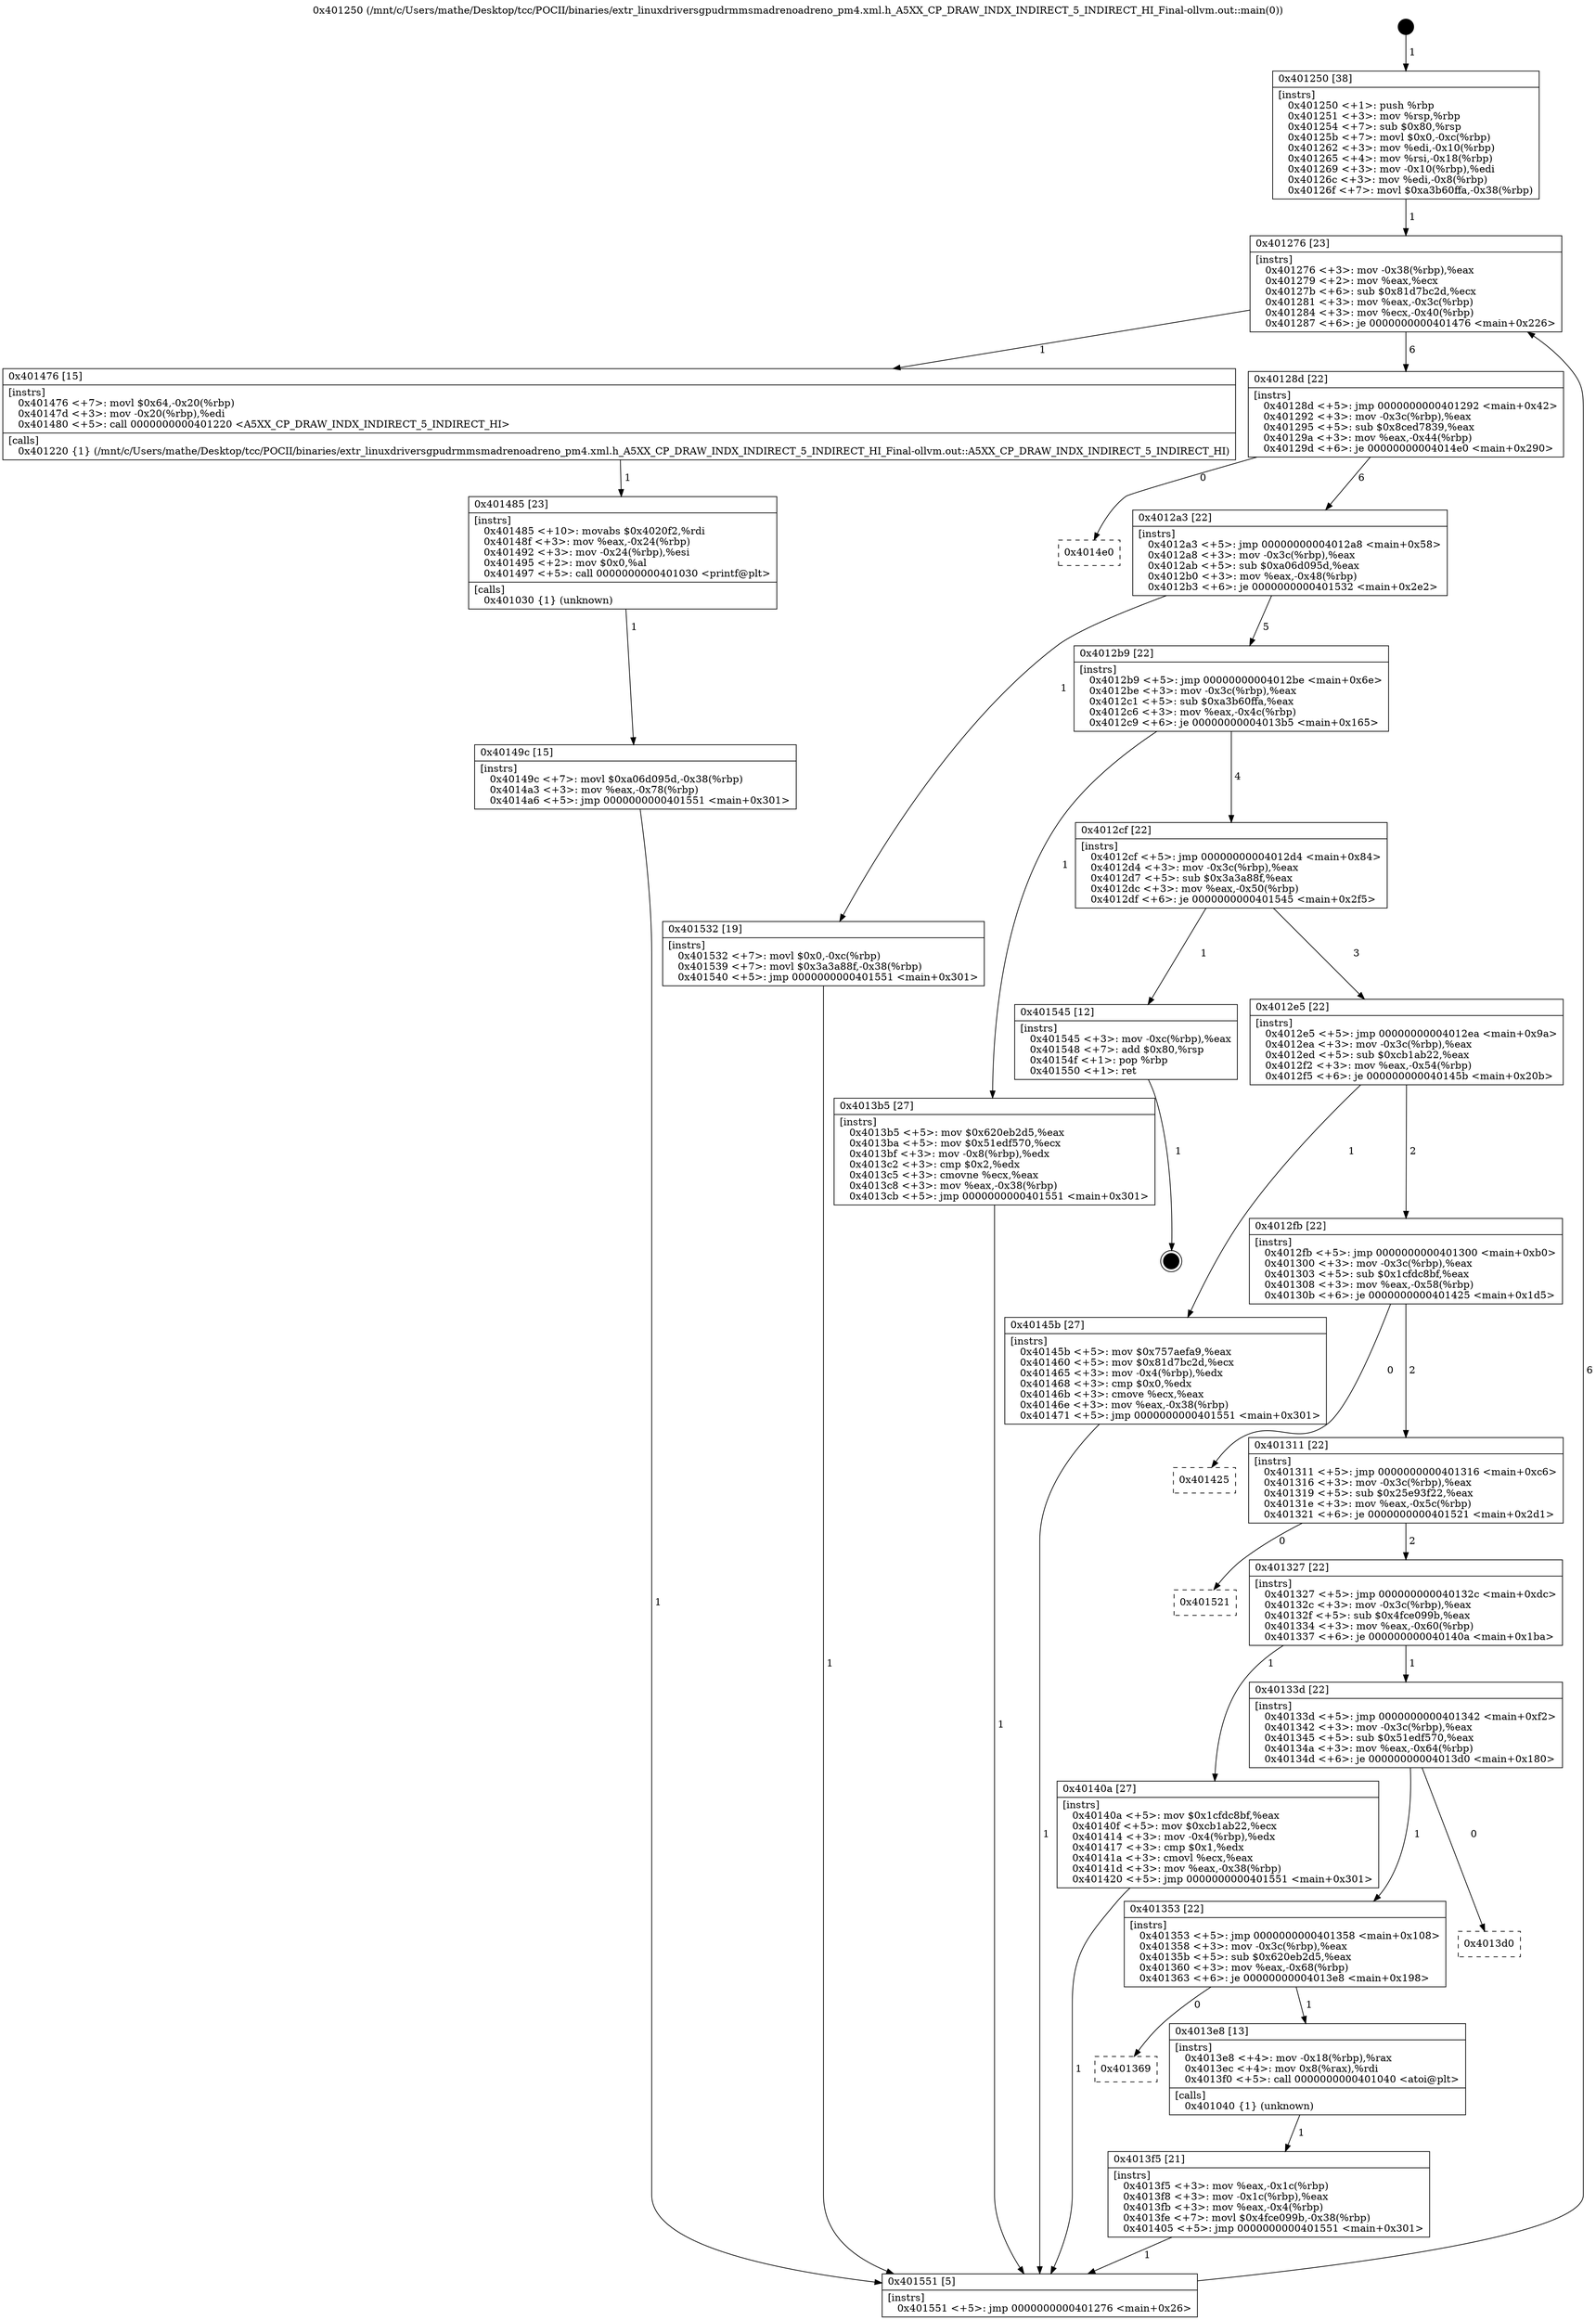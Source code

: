 digraph "0x401250" {
  label = "0x401250 (/mnt/c/Users/mathe/Desktop/tcc/POCII/binaries/extr_linuxdriversgpudrmmsmadrenoadreno_pm4.xml.h_A5XX_CP_DRAW_INDX_INDIRECT_5_INDIRECT_HI_Final-ollvm.out::main(0))"
  labelloc = "t"
  node[shape=record]

  Entry [label="",width=0.3,height=0.3,shape=circle,fillcolor=black,style=filled]
  "0x401276" [label="{
     0x401276 [23]\l
     | [instrs]\l
     &nbsp;&nbsp;0x401276 \<+3\>: mov -0x38(%rbp),%eax\l
     &nbsp;&nbsp;0x401279 \<+2\>: mov %eax,%ecx\l
     &nbsp;&nbsp;0x40127b \<+6\>: sub $0x81d7bc2d,%ecx\l
     &nbsp;&nbsp;0x401281 \<+3\>: mov %eax,-0x3c(%rbp)\l
     &nbsp;&nbsp;0x401284 \<+3\>: mov %ecx,-0x40(%rbp)\l
     &nbsp;&nbsp;0x401287 \<+6\>: je 0000000000401476 \<main+0x226\>\l
  }"]
  "0x401476" [label="{
     0x401476 [15]\l
     | [instrs]\l
     &nbsp;&nbsp;0x401476 \<+7\>: movl $0x64,-0x20(%rbp)\l
     &nbsp;&nbsp;0x40147d \<+3\>: mov -0x20(%rbp),%edi\l
     &nbsp;&nbsp;0x401480 \<+5\>: call 0000000000401220 \<A5XX_CP_DRAW_INDX_INDIRECT_5_INDIRECT_HI\>\l
     | [calls]\l
     &nbsp;&nbsp;0x401220 \{1\} (/mnt/c/Users/mathe/Desktop/tcc/POCII/binaries/extr_linuxdriversgpudrmmsmadrenoadreno_pm4.xml.h_A5XX_CP_DRAW_INDX_INDIRECT_5_INDIRECT_HI_Final-ollvm.out::A5XX_CP_DRAW_INDX_INDIRECT_5_INDIRECT_HI)\l
  }"]
  "0x40128d" [label="{
     0x40128d [22]\l
     | [instrs]\l
     &nbsp;&nbsp;0x40128d \<+5\>: jmp 0000000000401292 \<main+0x42\>\l
     &nbsp;&nbsp;0x401292 \<+3\>: mov -0x3c(%rbp),%eax\l
     &nbsp;&nbsp;0x401295 \<+5\>: sub $0x8ced7839,%eax\l
     &nbsp;&nbsp;0x40129a \<+3\>: mov %eax,-0x44(%rbp)\l
     &nbsp;&nbsp;0x40129d \<+6\>: je 00000000004014e0 \<main+0x290\>\l
  }"]
  Exit [label="",width=0.3,height=0.3,shape=circle,fillcolor=black,style=filled,peripheries=2]
  "0x4014e0" [label="{
     0x4014e0\l
  }", style=dashed]
  "0x4012a3" [label="{
     0x4012a3 [22]\l
     | [instrs]\l
     &nbsp;&nbsp;0x4012a3 \<+5\>: jmp 00000000004012a8 \<main+0x58\>\l
     &nbsp;&nbsp;0x4012a8 \<+3\>: mov -0x3c(%rbp),%eax\l
     &nbsp;&nbsp;0x4012ab \<+5\>: sub $0xa06d095d,%eax\l
     &nbsp;&nbsp;0x4012b0 \<+3\>: mov %eax,-0x48(%rbp)\l
     &nbsp;&nbsp;0x4012b3 \<+6\>: je 0000000000401532 \<main+0x2e2\>\l
  }"]
  "0x40149c" [label="{
     0x40149c [15]\l
     | [instrs]\l
     &nbsp;&nbsp;0x40149c \<+7\>: movl $0xa06d095d,-0x38(%rbp)\l
     &nbsp;&nbsp;0x4014a3 \<+3\>: mov %eax,-0x78(%rbp)\l
     &nbsp;&nbsp;0x4014a6 \<+5\>: jmp 0000000000401551 \<main+0x301\>\l
  }"]
  "0x401532" [label="{
     0x401532 [19]\l
     | [instrs]\l
     &nbsp;&nbsp;0x401532 \<+7\>: movl $0x0,-0xc(%rbp)\l
     &nbsp;&nbsp;0x401539 \<+7\>: movl $0x3a3a88f,-0x38(%rbp)\l
     &nbsp;&nbsp;0x401540 \<+5\>: jmp 0000000000401551 \<main+0x301\>\l
  }"]
  "0x4012b9" [label="{
     0x4012b9 [22]\l
     | [instrs]\l
     &nbsp;&nbsp;0x4012b9 \<+5\>: jmp 00000000004012be \<main+0x6e\>\l
     &nbsp;&nbsp;0x4012be \<+3\>: mov -0x3c(%rbp),%eax\l
     &nbsp;&nbsp;0x4012c1 \<+5\>: sub $0xa3b60ffa,%eax\l
     &nbsp;&nbsp;0x4012c6 \<+3\>: mov %eax,-0x4c(%rbp)\l
     &nbsp;&nbsp;0x4012c9 \<+6\>: je 00000000004013b5 \<main+0x165\>\l
  }"]
  "0x401485" [label="{
     0x401485 [23]\l
     | [instrs]\l
     &nbsp;&nbsp;0x401485 \<+10\>: movabs $0x4020f2,%rdi\l
     &nbsp;&nbsp;0x40148f \<+3\>: mov %eax,-0x24(%rbp)\l
     &nbsp;&nbsp;0x401492 \<+3\>: mov -0x24(%rbp),%esi\l
     &nbsp;&nbsp;0x401495 \<+2\>: mov $0x0,%al\l
     &nbsp;&nbsp;0x401497 \<+5\>: call 0000000000401030 \<printf@plt\>\l
     | [calls]\l
     &nbsp;&nbsp;0x401030 \{1\} (unknown)\l
  }"]
  "0x4013b5" [label="{
     0x4013b5 [27]\l
     | [instrs]\l
     &nbsp;&nbsp;0x4013b5 \<+5\>: mov $0x620eb2d5,%eax\l
     &nbsp;&nbsp;0x4013ba \<+5\>: mov $0x51edf570,%ecx\l
     &nbsp;&nbsp;0x4013bf \<+3\>: mov -0x8(%rbp),%edx\l
     &nbsp;&nbsp;0x4013c2 \<+3\>: cmp $0x2,%edx\l
     &nbsp;&nbsp;0x4013c5 \<+3\>: cmovne %ecx,%eax\l
     &nbsp;&nbsp;0x4013c8 \<+3\>: mov %eax,-0x38(%rbp)\l
     &nbsp;&nbsp;0x4013cb \<+5\>: jmp 0000000000401551 \<main+0x301\>\l
  }"]
  "0x4012cf" [label="{
     0x4012cf [22]\l
     | [instrs]\l
     &nbsp;&nbsp;0x4012cf \<+5\>: jmp 00000000004012d4 \<main+0x84\>\l
     &nbsp;&nbsp;0x4012d4 \<+3\>: mov -0x3c(%rbp),%eax\l
     &nbsp;&nbsp;0x4012d7 \<+5\>: sub $0x3a3a88f,%eax\l
     &nbsp;&nbsp;0x4012dc \<+3\>: mov %eax,-0x50(%rbp)\l
     &nbsp;&nbsp;0x4012df \<+6\>: je 0000000000401545 \<main+0x2f5\>\l
  }"]
  "0x401551" [label="{
     0x401551 [5]\l
     | [instrs]\l
     &nbsp;&nbsp;0x401551 \<+5\>: jmp 0000000000401276 \<main+0x26\>\l
  }"]
  "0x401250" [label="{
     0x401250 [38]\l
     | [instrs]\l
     &nbsp;&nbsp;0x401250 \<+1\>: push %rbp\l
     &nbsp;&nbsp;0x401251 \<+3\>: mov %rsp,%rbp\l
     &nbsp;&nbsp;0x401254 \<+7\>: sub $0x80,%rsp\l
     &nbsp;&nbsp;0x40125b \<+7\>: movl $0x0,-0xc(%rbp)\l
     &nbsp;&nbsp;0x401262 \<+3\>: mov %edi,-0x10(%rbp)\l
     &nbsp;&nbsp;0x401265 \<+4\>: mov %rsi,-0x18(%rbp)\l
     &nbsp;&nbsp;0x401269 \<+3\>: mov -0x10(%rbp),%edi\l
     &nbsp;&nbsp;0x40126c \<+3\>: mov %edi,-0x8(%rbp)\l
     &nbsp;&nbsp;0x40126f \<+7\>: movl $0xa3b60ffa,-0x38(%rbp)\l
  }"]
  "0x4013f5" [label="{
     0x4013f5 [21]\l
     | [instrs]\l
     &nbsp;&nbsp;0x4013f5 \<+3\>: mov %eax,-0x1c(%rbp)\l
     &nbsp;&nbsp;0x4013f8 \<+3\>: mov -0x1c(%rbp),%eax\l
     &nbsp;&nbsp;0x4013fb \<+3\>: mov %eax,-0x4(%rbp)\l
     &nbsp;&nbsp;0x4013fe \<+7\>: movl $0x4fce099b,-0x38(%rbp)\l
     &nbsp;&nbsp;0x401405 \<+5\>: jmp 0000000000401551 \<main+0x301\>\l
  }"]
  "0x401545" [label="{
     0x401545 [12]\l
     | [instrs]\l
     &nbsp;&nbsp;0x401545 \<+3\>: mov -0xc(%rbp),%eax\l
     &nbsp;&nbsp;0x401548 \<+7\>: add $0x80,%rsp\l
     &nbsp;&nbsp;0x40154f \<+1\>: pop %rbp\l
     &nbsp;&nbsp;0x401550 \<+1\>: ret\l
  }"]
  "0x4012e5" [label="{
     0x4012e5 [22]\l
     | [instrs]\l
     &nbsp;&nbsp;0x4012e5 \<+5\>: jmp 00000000004012ea \<main+0x9a\>\l
     &nbsp;&nbsp;0x4012ea \<+3\>: mov -0x3c(%rbp),%eax\l
     &nbsp;&nbsp;0x4012ed \<+5\>: sub $0xcb1ab22,%eax\l
     &nbsp;&nbsp;0x4012f2 \<+3\>: mov %eax,-0x54(%rbp)\l
     &nbsp;&nbsp;0x4012f5 \<+6\>: je 000000000040145b \<main+0x20b\>\l
  }"]
  "0x401369" [label="{
     0x401369\l
  }", style=dashed]
  "0x40145b" [label="{
     0x40145b [27]\l
     | [instrs]\l
     &nbsp;&nbsp;0x40145b \<+5\>: mov $0x757aefa9,%eax\l
     &nbsp;&nbsp;0x401460 \<+5\>: mov $0x81d7bc2d,%ecx\l
     &nbsp;&nbsp;0x401465 \<+3\>: mov -0x4(%rbp),%edx\l
     &nbsp;&nbsp;0x401468 \<+3\>: cmp $0x0,%edx\l
     &nbsp;&nbsp;0x40146b \<+3\>: cmove %ecx,%eax\l
     &nbsp;&nbsp;0x40146e \<+3\>: mov %eax,-0x38(%rbp)\l
     &nbsp;&nbsp;0x401471 \<+5\>: jmp 0000000000401551 \<main+0x301\>\l
  }"]
  "0x4012fb" [label="{
     0x4012fb [22]\l
     | [instrs]\l
     &nbsp;&nbsp;0x4012fb \<+5\>: jmp 0000000000401300 \<main+0xb0\>\l
     &nbsp;&nbsp;0x401300 \<+3\>: mov -0x3c(%rbp),%eax\l
     &nbsp;&nbsp;0x401303 \<+5\>: sub $0x1cfdc8bf,%eax\l
     &nbsp;&nbsp;0x401308 \<+3\>: mov %eax,-0x58(%rbp)\l
     &nbsp;&nbsp;0x40130b \<+6\>: je 0000000000401425 \<main+0x1d5\>\l
  }"]
  "0x4013e8" [label="{
     0x4013e8 [13]\l
     | [instrs]\l
     &nbsp;&nbsp;0x4013e8 \<+4\>: mov -0x18(%rbp),%rax\l
     &nbsp;&nbsp;0x4013ec \<+4\>: mov 0x8(%rax),%rdi\l
     &nbsp;&nbsp;0x4013f0 \<+5\>: call 0000000000401040 \<atoi@plt\>\l
     | [calls]\l
     &nbsp;&nbsp;0x401040 \{1\} (unknown)\l
  }"]
  "0x401425" [label="{
     0x401425\l
  }", style=dashed]
  "0x401311" [label="{
     0x401311 [22]\l
     | [instrs]\l
     &nbsp;&nbsp;0x401311 \<+5\>: jmp 0000000000401316 \<main+0xc6\>\l
     &nbsp;&nbsp;0x401316 \<+3\>: mov -0x3c(%rbp),%eax\l
     &nbsp;&nbsp;0x401319 \<+5\>: sub $0x25e93f22,%eax\l
     &nbsp;&nbsp;0x40131e \<+3\>: mov %eax,-0x5c(%rbp)\l
     &nbsp;&nbsp;0x401321 \<+6\>: je 0000000000401521 \<main+0x2d1\>\l
  }"]
  "0x401353" [label="{
     0x401353 [22]\l
     | [instrs]\l
     &nbsp;&nbsp;0x401353 \<+5\>: jmp 0000000000401358 \<main+0x108\>\l
     &nbsp;&nbsp;0x401358 \<+3\>: mov -0x3c(%rbp),%eax\l
     &nbsp;&nbsp;0x40135b \<+5\>: sub $0x620eb2d5,%eax\l
     &nbsp;&nbsp;0x401360 \<+3\>: mov %eax,-0x68(%rbp)\l
     &nbsp;&nbsp;0x401363 \<+6\>: je 00000000004013e8 \<main+0x198\>\l
  }"]
  "0x401521" [label="{
     0x401521\l
  }", style=dashed]
  "0x401327" [label="{
     0x401327 [22]\l
     | [instrs]\l
     &nbsp;&nbsp;0x401327 \<+5\>: jmp 000000000040132c \<main+0xdc\>\l
     &nbsp;&nbsp;0x40132c \<+3\>: mov -0x3c(%rbp),%eax\l
     &nbsp;&nbsp;0x40132f \<+5\>: sub $0x4fce099b,%eax\l
     &nbsp;&nbsp;0x401334 \<+3\>: mov %eax,-0x60(%rbp)\l
     &nbsp;&nbsp;0x401337 \<+6\>: je 000000000040140a \<main+0x1ba\>\l
  }"]
  "0x4013d0" [label="{
     0x4013d0\l
  }", style=dashed]
  "0x40140a" [label="{
     0x40140a [27]\l
     | [instrs]\l
     &nbsp;&nbsp;0x40140a \<+5\>: mov $0x1cfdc8bf,%eax\l
     &nbsp;&nbsp;0x40140f \<+5\>: mov $0xcb1ab22,%ecx\l
     &nbsp;&nbsp;0x401414 \<+3\>: mov -0x4(%rbp),%edx\l
     &nbsp;&nbsp;0x401417 \<+3\>: cmp $0x1,%edx\l
     &nbsp;&nbsp;0x40141a \<+3\>: cmovl %ecx,%eax\l
     &nbsp;&nbsp;0x40141d \<+3\>: mov %eax,-0x38(%rbp)\l
     &nbsp;&nbsp;0x401420 \<+5\>: jmp 0000000000401551 \<main+0x301\>\l
  }"]
  "0x40133d" [label="{
     0x40133d [22]\l
     | [instrs]\l
     &nbsp;&nbsp;0x40133d \<+5\>: jmp 0000000000401342 \<main+0xf2\>\l
     &nbsp;&nbsp;0x401342 \<+3\>: mov -0x3c(%rbp),%eax\l
     &nbsp;&nbsp;0x401345 \<+5\>: sub $0x51edf570,%eax\l
     &nbsp;&nbsp;0x40134a \<+3\>: mov %eax,-0x64(%rbp)\l
     &nbsp;&nbsp;0x40134d \<+6\>: je 00000000004013d0 \<main+0x180\>\l
  }"]
  Entry -> "0x401250" [label=" 1"]
  "0x401276" -> "0x401476" [label=" 1"]
  "0x401276" -> "0x40128d" [label=" 6"]
  "0x401545" -> Exit [label=" 1"]
  "0x40128d" -> "0x4014e0" [label=" 0"]
  "0x40128d" -> "0x4012a3" [label=" 6"]
  "0x401532" -> "0x401551" [label=" 1"]
  "0x4012a3" -> "0x401532" [label=" 1"]
  "0x4012a3" -> "0x4012b9" [label=" 5"]
  "0x40149c" -> "0x401551" [label=" 1"]
  "0x4012b9" -> "0x4013b5" [label=" 1"]
  "0x4012b9" -> "0x4012cf" [label=" 4"]
  "0x4013b5" -> "0x401551" [label=" 1"]
  "0x401250" -> "0x401276" [label=" 1"]
  "0x401551" -> "0x401276" [label=" 6"]
  "0x401485" -> "0x40149c" [label=" 1"]
  "0x4012cf" -> "0x401545" [label=" 1"]
  "0x4012cf" -> "0x4012e5" [label=" 3"]
  "0x401476" -> "0x401485" [label=" 1"]
  "0x4012e5" -> "0x40145b" [label=" 1"]
  "0x4012e5" -> "0x4012fb" [label=" 2"]
  "0x40145b" -> "0x401551" [label=" 1"]
  "0x4012fb" -> "0x401425" [label=" 0"]
  "0x4012fb" -> "0x401311" [label=" 2"]
  "0x40140a" -> "0x401551" [label=" 1"]
  "0x401311" -> "0x401521" [label=" 0"]
  "0x401311" -> "0x401327" [label=" 2"]
  "0x4013e8" -> "0x4013f5" [label=" 1"]
  "0x401327" -> "0x40140a" [label=" 1"]
  "0x401327" -> "0x40133d" [label=" 1"]
  "0x401353" -> "0x401369" [label=" 0"]
  "0x40133d" -> "0x4013d0" [label=" 0"]
  "0x40133d" -> "0x401353" [label=" 1"]
  "0x4013f5" -> "0x401551" [label=" 1"]
  "0x401353" -> "0x4013e8" [label=" 1"]
}
